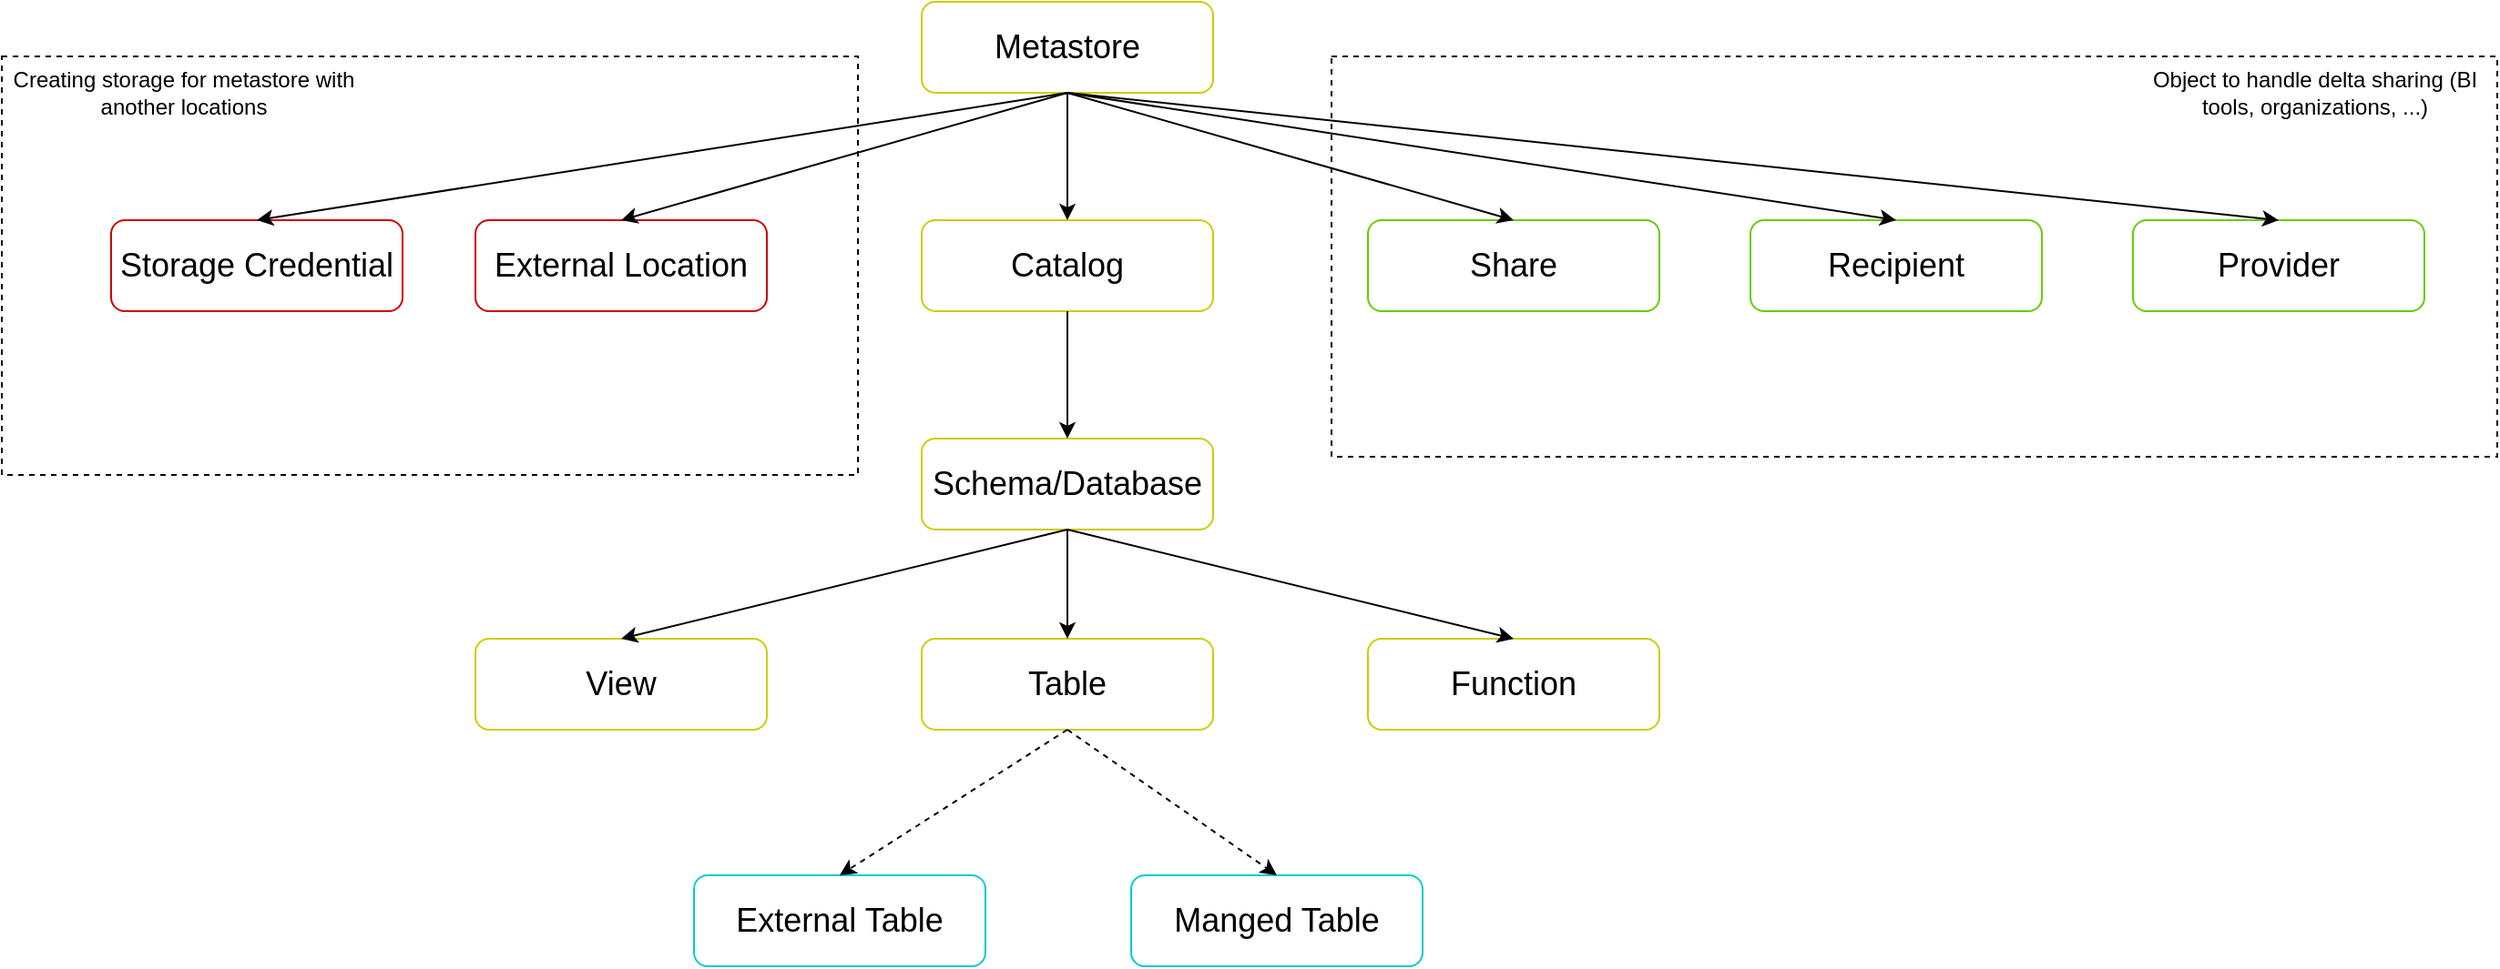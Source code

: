 <mxfile version="21.5.0" type="github" pages="2">
  <diagram name="Unity Catalog" id="8Iy06SS19FX1Xoy_Xd2h">
    <mxGraphModel dx="2899" dy="1137" grid="1" gridSize="10" guides="1" tooltips="1" connect="1" arrows="1" fold="1" page="1" pageScale="1" pageWidth="850" pageHeight="1100" math="0" shadow="0">
      <root>
        <mxCell id="0" />
        <mxCell id="1" parent="0" />
        <mxCell id="ie79eZvBnpZxrHWThNuF-23" value="" style="rounded=0;whiteSpace=wrap;html=1;fillColor=none;dashed=1;" vertex="1" parent="1">
          <mxGeometry x="570" y="160" width="640" height="220" as="geometry" />
        </mxCell>
        <mxCell id="ie79eZvBnpZxrHWThNuF-21" value="" style="rounded=0;whiteSpace=wrap;html=1;fillColor=none;dashed=1;" vertex="1" parent="1">
          <mxGeometry x="-160" y="160" width="470" height="230" as="geometry" />
        </mxCell>
        <mxCell id="ie79eZvBnpZxrHWThNuF-1" value="&lt;font style=&quot;font-size: 18px;&quot;&gt;Metastore&lt;/font&gt;" style="rounded=1;whiteSpace=wrap;html=1;strokeColor=#CCCC00;" vertex="1" parent="1">
          <mxGeometry x="345" y="130" width="160" height="50" as="geometry" />
        </mxCell>
        <mxCell id="ie79eZvBnpZxrHWThNuF-2" value="&lt;font style=&quot;font-size: 18px;&quot;&gt;Catalog&lt;/font&gt;" style="rounded=1;whiteSpace=wrap;html=1;strokeColor=#CCCC00;" vertex="1" parent="1">
          <mxGeometry x="345" y="250" width="160" height="50" as="geometry" />
        </mxCell>
        <mxCell id="ie79eZvBnpZxrHWThNuF-3" value="&lt;font style=&quot;font-size: 18px;&quot;&gt;Schema/Database&lt;/font&gt;" style="rounded=1;whiteSpace=wrap;html=1;strokeColor=#CCCC00;" vertex="1" parent="1">
          <mxGeometry x="345" y="370" width="160" height="50" as="geometry" />
        </mxCell>
        <mxCell id="ie79eZvBnpZxrHWThNuF-4" value="&lt;span style=&quot;font-size: 18px;&quot;&gt;View&lt;/span&gt;" style="rounded=1;whiteSpace=wrap;html=1;strokeColor=#CCCC00;" vertex="1" parent="1">
          <mxGeometry x="100" y="480" width="160" height="50" as="geometry" />
        </mxCell>
        <mxCell id="ie79eZvBnpZxrHWThNuF-5" value="&lt;font style=&quot;font-size: 18px;&quot;&gt;Table&lt;/font&gt;" style="rounded=1;whiteSpace=wrap;html=1;strokeColor=#CCCC00;" vertex="1" parent="1">
          <mxGeometry x="345" y="480" width="160" height="50" as="geometry" />
        </mxCell>
        <mxCell id="ie79eZvBnpZxrHWThNuF-6" value="&lt;font style=&quot;font-size: 18px;&quot;&gt;Function&lt;/font&gt;" style="rounded=1;whiteSpace=wrap;html=1;strokeColor=#CCCC00;" vertex="1" parent="1">
          <mxGeometry x="590" y="480" width="160" height="50" as="geometry" />
        </mxCell>
        <mxCell id="ie79eZvBnpZxrHWThNuF-7" value="&lt;font style=&quot;font-size: 18px;&quot;&gt;External Table&lt;/font&gt;" style="rounded=1;whiteSpace=wrap;html=1;strokeColor=#00CCCC;" vertex="1" parent="1">
          <mxGeometry x="220" y="610" width="160" height="50" as="geometry" />
        </mxCell>
        <mxCell id="ie79eZvBnpZxrHWThNuF-8" value="&lt;font style=&quot;font-size: 18px;&quot;&gt;Manged Table&lt;/font&gt;" style="rounded=1;whiteSpace=wrap;html=1;strokeColor=#00CCCC;" vertex="1" parent="1">
          <mxGeometry x="460" y="610" width="160" height="50" as="geometry" />
        </mxCell>
        <mxCell id="ie79eZvBnpZxrHWThNuF-9" value="" style="endArrow=classic;html=1;rounded=0;exitX=0.5;exitY=1;exitDx=0;exitDy=0;entryX=0.5;entryY=0;entryDx=0;entryDy=0;" edge="1" parent="1" source="ie79eZvBnpZxrHWThNuF-1" target="ie79eZvBnpZxrHWThNuF-2">
          <mxGeometry width="50" height="50" relative="1" as="geometry">
            <mxPoint x="170" y="390" as="sourcePoint" />
            <mxPoint x="220" y="340" as="targetPoint" />
          </mxGeometry>
        </mxCell>
        <mxCell id="ie79eZvBnpZxrHWThNuF-10" value="" style="endArrow=classic;html=1;rounded=0;exitX=0.5;exitY=1;exitDx=0;exitDy=0;entryX=0.5;entryY=0;entryDx=0;entryDy=0;" edge="1" parent="1" source="ie79eZvBnpZxrHWThNuF-2" target="ie79eZvBnpZxrHWThNuF-3">
          <mxGeometry width="50" height="50" relative="1" as="geometry">
            <mxPoint x="590" y="320" as="sourcePoint" />
            <mxPoint x="640" y="270" as="targetPoint" />
          </mxGeometry>
        </mxCell>
        <mxCell id="ie79eZvBnpZxrHWThNuF-11" value="" style="endArrow=classic;html=1;rounded=0;exitX=0.5;exitY=1;exitDx=0;exitDy=0;entryX=0.5;entryY=0;entryDx=0;entryDy=0;" edge="1" parent="1" source="ie79eZvBnpZxrHWThNuF-3" target="ie79eZvBnpZxrHWThNuF-5">
          <mxGeometry width="50" height="50" relative="1" as="geometry">
            <mxPoint x="580" y="340" as="sourcePoint" />
            <mxPoint x="630" y="290" as="targetPoint" />
          </mxGeometry>
        </mxCell>
        <mxCell id="ie79eZvBnpZxrHWThNuF-12" value="" style="endArrow=classic;html=1;rounded=0;exitX=0.5;exitY=1;exitDx=0;exitDy=0;entryX=0.5;entryY=0;entryDx=0;entryDy=0;" edge="1" parent="1" source="ie79eZvBnpZxrHWThNuF-3" target="ie79eZvBnpZxrHWThNuF-4">
          <mxGeometry width="50" height="50" relative="1" as="geometry">
            <mxPoint x="130" y="360" as="sourcePoint" />
            <mxPoint x="180" y="310" as="targetPoint" />
          </mxGeometry>
        </mxCell>
        <mxCell id="ie79eZvBnpZxrHWThNuF-13" value="" style="endArrow=classic;html=1;rounded=0;exitX=0.5;exitY=1;exitDx=0;exitDy=0;entryX=0.5;entryY=0;entryDx=0;entryDy=0;" edge="1" parent="1" source="ie79eZvBnpZxrHWThNuF-3" target="ie79eZvBnpZxrHWThNuF-6">
          <mxGeometry width="50" height="50" relative="1" as="geometry">
            <mxPoint x="700" y="350" as="sourcePoint" />
            <mxPoint x="750" y="300" as="targetPoint" />
          </mxGeometry>
        </mxCell>
        <mxCell id="ie79eZvBnpZxrHWThNuF-14" value="" style="endArrow=classic;html=1;rounded=0;exitX=0.5;exitY=1;exitDx=0;exitDy=0;entryX=0.5;entryY=0;entryDx=0;entryDy=0;dashed=1;" edge="1" parent="1" source="ie79eZvBnpZxrHWThNuF-5" target="ie79eZvBnpZxrHWThNuF-7">
          <mxGeometry width="50" height="50" relative="1" as="geometry">
            <mxPoint x="40" y="660" as="sourcePoint" />
            <mxPoint x="90" y="610" as="targetPoint" />
          </mxGeometry>
        </mxCell>
        <mxCell id="ie79eZvBnpZxrHWThNuF-15" value="" style="endArrow=classic;html=1;rounded=0;exitX=0.5;exitY=1;exitDx=0;exitDy=0;entryX=0.5;entryY=0;entryDx=0;entryDy=0;dashed=1;" edge="1" parent="1" source="ie79eZvBnpZxrHWThNuF-5" target="ie79eZvBnpZxrHWThNuF-8">
          <mxGeometry width="50" height="50" relative="1" as="geometry">
            <mxPoint x="610" y="620" as="sourcePoint" />
            <mxPoint x="660" y="570" as="targetPoint" />
          </mxGeometry>
        </mxCell>
        <mxCell id="ie79eZvBnpZxrHWThNuF-16" value="&lt;span style=&quot;font-size: 18px;&quot;&gt;External Location&lt;/span&gt;" style="rounded=1;whiteSpace=wrap;html=1;strokeColor=#CC0000;" vertex="1" parent="1">
          <mxGeometry x="100" y="250" width="160" height="50" as="geometry" />
        </mxCell>
        <mxCell id="ie79eZvBnpZxrHWThNuF-17" value="&lt;font style=&quot;font-size: 18px;&quot;&gt;Storage Credential&lt;/font&gt;" style="rounded=1;whiteSpace=wrap;html=1;strokeColor=#CC0000;" vertex="1" parent="1">
          <mxGeometry x="-100" y="250" width="160" height="50" as="geometry" />
        </mxCell>
        <mxCell id="ie79eZvBnpZxrHWThNuF-18" value="&lt;span style=&quot;font-size: 18px;&quot;&gt;Share&lt;/span&gt;" style="rounded=1;whiteSpace=wrap;html=1;strokeColor=#66CC00;" vertex="1" parent="1">
          <mxGeometry x="590" y="250" width="160" height="50" as="geometry" />
        </mxCell>
        <mxCell id="ie79eZvBnpZxrHWThNuF-19" value="&lt;span style=&quot;font-size: 18px;&quot;&gt;Recipient&lt;/span&gt;" style="rounded=1;whiteSpace=wrap;html=1;strokeColor=#66CC00;" vertex="1" parent="1">
          <mxGeometry x="800" y="250" width="160" height="50" as="geometry" />
        </mxCell>
        <mxCell id="ie79eZvBnpZxrHWThNuF-20" value="&lt;span style=&quot;font-size: 18px;&quot;&gt;Provider&lt;/span&gt;" style="rounded=1;whiteSpace=wrap;html=1;strokeColor=#66CC00;" vertex="1" parent="1">
          <mxGeometry x="1010" y="250" width="160" height="50" as="geometry" />
        </mxCell>
        <mxCell id="ie79eZvBnpZxrHWThNuF-22" value="Creating storage for metastore with another locations" style="text;html=1;strokeColor=none;fillColor=none;align=center;verticalAlign=middle;whiteSpace=wrap;rounded=0;" vertex="1" parent="1">
          <mxGeometry x="-160" y="160" width="200" height="40" as="geometry" />
        </mxCell>
        <mxCell id="ie79eZvBnpZxrHWThNuF-24" value="Object to handle delta sharing (BI tools, organizations, ...)" style="text;html=1;strokeColor=none;fillColor=none;align=center;verticalAlign=middle;whiteSpace=wrap;rounded=0;" vertex="1" parent="1">
          <mxGeometry x="1010" y="160" width="200" height="40" as="geometry" />
        </mxCell>
        <mxCell id="4sJkw9c7WhEBbl60jcr2-1" value="" style="endArrow=classic;html=1;rounded=0;exitX=0.5;exitY=1;exitDx=0;exitDy=0;entryX=0.5;entryY=0;entryDx=0;entryDy=0;" edge="1" parent="1" source="ie79eZvBnpZxrHWThNuF-1" target="ie79eZvBnpZxrHWThNuF-17">
          <mxGeometry width="50" height="50" relative="1" as="geometry">
            <mxPoint x="60" y="450" as="sourcePoint" />
            <mxPoint x="110" y="400" as="targetPoint" />
          </mxGeometry>
        </mxCell>
        <mxCell id="4sJkw9c7WhEBbl60jcr2-2" value="" style="endArrow=classic;html=1;rounded=0;exitX=0.5;exitY=1;exitDx=0;exitDy=0;entryX=0.5;entryY=0;entryDx=0;entryDy=0;" edge="1" parent="1" source="ie79eZvBnpZxrHWThNuF-1" target="ie79eZvBnpZxrHWThNuF-16">
          <mxGeometry width="50" height="50" relative="1" as="geometry">
            <mxPoint x="20" y="470" as="sourcePoint" />
            <mxPoint x="70" y="420" as="targetPoint" />
          </mxGeometry>
        </mxCell>
        <mxCell id="4sJkw9c7WhEBbl60jcr2-3" value="" style="endArrow=classic;html=1;rounded=0;exitX=0.5;exitY=1;exitDx=0;exitDy=0;entryX=0.5;entryY=0;entryDx=0;entryDy=0;" edge="1" parent="1" source="ie79eZvBnpZxrHWThNuF-1" target="ie79eZvBnpZxrHWThNuF-18">
          <mxGeometry width="50" height="50" relative="1" as="geometry">
            <mxPoint x="650" y="420" as="sourcePoint" />
            <mxPoint x="700" y="370" as="targetPoint" />
          </mxGeometry>
        </mxCell>
        <mxCell id="4sJkw9c7WhEBbl60jcr2-4" value="" style="endArrow=classic;html=1;rounded=0;exitX=0.5;exitY=1;exitDx=0;exitDy=0;entryX=0.5;entryY=0;entryDx=0;entryDy=0;" edge="1" parent="1" source="ie79eZvBnpZxrHWThNuF-1" target="ie79eZvBnpZxrHWThNuF-19">
          <mxGeometry width="50" height="50" relative="1" as="geometry">
            <mxPoint x="670" y="90" as="sourcePoint" />
            <mxPoint x="720" y="40" as="targetPoint" />
          </mxGeometry>
        </mxCell>
        <mxCell id="4sJkw9c7WhEBbl60jcr2-5" value="" style="endArrow=classic;html=1;rounded=0;exitX=0.5;exitY=1;exitDx=0;exitDy=0;entryX=0.5;entryY=0;entryDx=0;entryDy=0;" edge="1" parent="1" source="ie79eZvBnpZxrHWThNuF-1" target="ie79eZvBnpZxrHWThNuF-20">
          <mxGeometry width="50" height="50" relative="1" as="geometry">
            <mxPoint x="600" y="100" as="sourcePoint" />
            <mxPoint x="650" y="50" as="targetPoint" />
          </mxGeometry>
        </mxCell>
      </root>
    </mxGraphModel>
  </diagram>
  <diagram id="4_BK8kUQvxJnJ6CrshHO" name="unity-catalog-structure-diagram">
    <mxGraphModel dx="2537" dy="936" grid="1" gridSize="10" guides="1" tooltips="1" connect="1" arrows="1" fold="1" page="1" pageScale="1" pageWidth="850" pageHeight="1100" math="0" shadow="0">
      <root>
        <mxCell id="0" />
        <mxCell id="1" parent="0" />
        <mxCell id="Oq0fLlk_WREyl2yHqlF5-38" value="" style="rounded=0;whiteSpace=wrap;html=1;fillColor=none;dashed=1;" vertex="1" parent="1">
          <mxGeometry x="-20" y="50" width="1310" height="150" as="geometry" />
        </mxCell>
        <mxCell id="Oq0fLlk_WREyl2yHqlF5-1" value="&lt;font style=&quot;font-size: 18px;&quot;&gt;EPOST_ANALYTICS_NPE&lt;/font&gt;" style="rounded=1;whiteSpace=wrap;html=1;strokeColor=#CCCC00;" vertex="1" parent="1">
          <mxGeometry x="25" y="120" width="240" height="50" as="geometry" />
        </mxCell>
        <mxCell id="Oq0fLlk_WREyl2yHqlF5-2" value="&lt;font style=&quot;font-size: 18px;&quot;&gt;EPOST_ANALYTICS_PROD&lt;/font&gt;" style="rounded=1;whiteSpace=wrap;html=1;strokeColor=#CCCC00;" vertex="1" parent="1">
          <mxGeometry x="495" y="120" width="240" height="50" as="geometry" />
        </mxCell>
        <mxCell id="Oq0fLlk_WREyl2yHqlF5-3" value="&lt;font style=&quot;font-size: 18px;&quot;&gt;EPOST_ANALYTICS_DEV&lt;/font&gt;" style="rounded=1;whiteSpace=wrap;html=1;strokeColor=#CCCC00;" vertex="1" parent="1">
          <mxGeometry x="975" y="120" width="240" height="50" as="geometry" />
        </mxCell>
        <mxCell id="Oq0fLlk_WREyl2yHqlF5-4" value="&lt;font style=&quot;font-size: 18px;&quot;&gt;Metastore&lt;/font&gt;" style="text;html=1;strokeColor=none;fillColor=none;align=center;verticalAlign=middle;whiteSpace=wrap;rounded=0;" vertex="1" parent="1">
          <mxGeometry x="-130" y="10" width="100" height="30" as="geometry" />
        </mxCell>
        <mxCell id="Oq0fLlk_WREyl2yHqlF5-5" value="&lt;font style=&quot;font-size: 18px;&quot;&gt;EPOST_ANALYTICS_CATALOG&lt;/font&gt;" style="rounded=1;whiteSpace=wrap;html=1;strokeColor=#CCCC00;" vertex="1" parent="1">
          <mxGeometry y="290" width="290" height="50" as="geometry" />
        </mxCell>
        <mxCell id="Oq0fLlk_WREyl2yHqlF5-6" value="&lt;font style=&quot;font-size: 18px;&quot;&gt;EPOST_ANALYTICS_CATALOG&lt;/font&gt;" style="rounded=1;whiteSpace=wrap;html=1;strokeColor=#CCCC00;" vertex="1" parent="1">
          <mxGeometry x="470" y="290" width="290" height="50" as="geometry" />
        </mxCell>
        <mxCell id="Oq0fLlk_WREyl2yHqlF5-7" value="&lt;font style=&quot;font-size: 18px;&quot;&gt;EPOST_ANALYTICS_CATALOG&lt;/font&gt;" style="rounded=1;whiteSpace=wrap;html=1;strokeColor=#CCCC00;" vertex="1" parent="1">
          <mxGeometry x="950" y="290" width="290" height="50" as="geometry" />
        </mxCell>
        <mxCell id="Oq0fLlk_WREyl2yHqlF5-8" value="&lt;font style=&quot;font-size: 18px;&quot;&gt;Bronze_zone&lt;/font&gt;" style="rounded=1;whiteSpace=wrap;html=1;strokeColor=#CCCC00;" vertex="1" parent="1">
          <mxGeometry x="-50" y="410" width="150" height="50" as="geometry" />
        </mxCell>
        <mxCell id="Oq0fLlk_WREyl2yHqlF5-10" value="&lt;font style=&quot;font-size: 18px;&quot;&gt;Silver_zone&lt;/font&gt;" style="rounded=1;whiteSpace=wrap;html=1;strokeColor=#CCCC00;" vertex="1" parent="1">
          <mxGeometry x="200" y="410" width="150" height="50" as="geometry" />
        </mxCell>
        <mxCell id="Oq0fLlk_WREyl2yHqlF5-11" value="&lt;font style=&quot;font-size: 18px;&quot;&gt;Tables&lt;/font&gt;" style="rounded=1;whiteSpace=wrap;html=1;strokeColor=#CCCC00;" vertex="1" parent="1">
          <mxGeometry x="-50" y="530" width="150" height="50" as="geometry" />
        </mxCell>
        <mxCell id="Oq0fLlk_WREyl2yHqlF5-12" value="&lt;font style=&quot;font-size: 18px;&quot;&gt;Tables&lt;/font&gt;" style="rounded=1;whiteSpace=wrap;html=1;strokeColor=#CCCC00;" vertex="1" parent="1">
          <mxGeometry x="200" y="530" width="150" height="50" as="geometry" />
        </mxCell>
        <mxCell id="Oq0fLlk_WREyl2yHqlF5-13" value="&lt;font style=&quot;font-size: 18px;&quot;&gt;Bronze_zone&lt;/font&gt;" style="rounded=1;whiteSpace=wrap;html=1;strokeColor=#CCCC00;" vertex="1" parent="1">
          <mxGeometry x="415" y="410" width="150" height="50" as="geometry" />
        </mxCell>
        <mxCell id="Oq0fLlk_WREyl2yHqlF5-14" value="&lt;font style=&quot;font-size: 18px;&quot;&gt;Silver_zone&lt;/font&gt;" style="rounded=1;whiteSpace=wrap;html=1;strokeColor=#CCCC00;" vertex="1" parent="1">
          <mxGeometry x="665" y="410" width="150" height="50" as="geometry" />
        </mxCell>
        <mxCell id="Oq0fLlk_WREyl2yHqlF5-15" value="&lt;font style=&quot;font-size: 18px;&quot;&gt;Tables&lt;/font&gt;" style="rounded=1;whiteSpace=wrap;html=1;strokeColor=#CCCC00;" vertex="1" parent="1">
          <mxGeometry x="415" y="530" width="150" height="50" as="geometry" />
        </mxCell>
        <mxCell id="Oq0fLlk_WREyl2yHqlF5-16" value="&lt;font style=&quot;font-size: 18px;&quot;&gt;Tables&lt;/font&gt;" style="rounded=1;whiteSpace=wrap;html=1;strokeColor=#CCCC00;" vertex="1" parent="1">
          <mxGeometry x="665" y="530" width="150" height="50" as="geometry" />
        </mxCell>
        <mxCell id="Oq0fLlk_WREyl2yHqlF5-17" value="&lt;font style=&quot;font-size: 18px;&quot;&gt;Bronze_zone&lt;/font&gt;" style="rounded=1;whiteSpace=wrap;html=1;strokeColor=#CCCC00;" vertex="1" parent="1">
          <mxGeometry x="895" y="410" width="150" height="50" as="geometry" />
        </mxCell>
        <mxCell id="Oq0fLlk_WREyl2yHqlF5-18" value="&lt;font style=&quot;font-size: 18px;&quot;&gt;Silver_zone&lt;/font&gt;" style="rounded=1;whiteSpace=wrap;html=1;strokeColor=#CCCC00;" vertex="1" parent="1">
          <mxGeometry x="1145" y="410" width="150" height="50" as="geometry" />
        </mxCell>
        <mxCell id="Oq0fLlk_WREyl2yHqlF5-19" value="&lt;font style=&quot;font-size: 18px;&quot;&gt;Tables&lt;/font&gt;" style="rounded=1;whiteSpace=wrap;html=1;strokeColor=#CCCC00;" vertex="1" parent="1">
          <mxGeometry x="895" y="530" width="150" height="50" as="geometry" />
        </mxCell>
        <mxCell id="Oq0fLlk_WREyl2yHqlF5-20" value="&lt;font style=&quot;font-size: 18px;&quot;&gt;Tables&lt;/font&gt;" style="rounded=1;whiteSpace=wrap;html=1;strokeColor=#CCCC00;" vertex="1" parent="1">
          <mxGeometry x="1145" y="530" width="150" height="50" as="geometry" />
        </mxCell>
        <mxCell id="Oq0fLlk_WREyl2yHqlF5-21" value="&lt;font style=&quot;font-size: 18px;&quot;&gt;Catalog&lt;/font&gt;" style="text;html=1;strokeColor=none;fillColor=none;align=center;verticalAlign=middle;whiteSpace=wrap;rounded=0;" vertex="1" parent="1">
          <mxGeometry x="-90" y="240" width="100" height="30" as="geometry" />
        </mxCell>
        <mxCell id="Oq0fLlk_WREyl2yHqlF5-22" value="&lt;font style=&quot;font-size: 18px;&quot;&gt;Schema&lt;/font&gt;" style="text;html=1;strokeColor=none;fillColor=none;align=center;verticalAlign=middle;whiteSpace=wrap;rounded=0;" vertex="1" parent="1">
          <mxGeometry x="-120" y="370" width="100" height="30" as="geometry" />
        </mxCell>
        <mxCell id="Oq0fLlk_WREyl2yHqlF5-23" value="" style="endArrow=classic;html=1;rounded=0;exitX=0.5;exitY=1;exitDx=0;exitDy=0;entryX=0.5;entryY=0;entryDx=0;entryDy=0;" edge="1" parent="1" source="Oq0fLlk_WREyl2yHqlF5-1" target="Oq0fLlk_WREyl2yHqlF5-5">
          <mxGeometry width="50" height="50" relative="1" as="geometry">
            <mxPoint x="-180" y="340" as="sourcePoint" />
            <mxPoint x="-130" y="290" as="targetPoint" />
          </mxGeometry>
        </mxCell>
        <mxCell id="Oq0fLlk_WREyl2yHqlF5-24" value="" style="endArrow=classic;html=1;rounded=0;exitX=0.5;exitY=1;exitDx=0;exitDy=0;entryX=0.5;entryY=0;entryDx=0;entryDy=0;" edge="1" parent="1" source="Oq0fLlk_WREyl2yHqlF5-2" target="Oq0fLlk_WREyl2yHqlF5-6">
          <mxGeometry width="50" height="50" relative="1" as="geometry">
            <mxPoint x="320" y="150" as="sourcePoint" />
            <mxPoint x="370" y="100" as="targetPoint" />
          </mxGeometry>
        </mxCell>
        <mxCell id="Oq0fLlk_WREyl2yHqlF5-25" value="" style="endArrow=classic;html=1;rounded=0;exitX=0.5;exitY=1;exitDx=0;exitDy=0;entryX=0.5;entryY=0;entryDx=0;entryDy=0;" edge="1" parent="1" source="Oq0fLlk_WREyl2yHqlF5-3" target="Oq0fLlk_WREyl2yHqlF5-7">
          <mxGeometry width="50" height="50" relative="1" as="geometry">
            <mxPoint x="850" y="90" as="sourcePoint" />
            <mxPoint x="900" y="40" as="targetPoint" />
          </mxGeometry>
        </mxCell>
        <mxCell id="Oq0fLlk_WREyl2yHqlF5-26" value="" style="endArrow=classic;html=1;rounded=0;exitX=0.5;exitY=1;exitDx=0;exitDy=0;entryX=0.5;entryY=0;entryDx=0;entryDy=0;" edge="1" parent="1" source="Oq0fLlk_WREyl2yHqlF5-5" target="Oq0fLlk_WREyl2yHqlF5-8">
          <mxGeometry width="50" height="50" relative="1" as="geometry">
            <mxPoint x="-190" y="340" as="sourcePoint" />
            <mxPoint x="-140" y="290" as="targetPoint" />
          </mxGeometry>
        </mxCell>
        <mxCell id="Oq0fLlk_WREyl2yHqlF5-27" value="" style="endArrow=classic;html=1;rounded=0;exitX=0.5;exitY=1;exitDx=0;exitDy=0;entryX=0.5;entryY=0;entryDx=0;entryDy=0;" edge="1" parent="1" source="Oq0fLlk_WREyl2yHqlF5-5" target="Oq0fLlk_WREyl2yHqlF5-10">
          <mxGeometry width="50" height="50" relative="1" as="geometry">
            <mxPoint x="-110" y="360" as="sourcePoint" />
            <mxPoint x="-60" y="310" as="targetPoint" />
          </mxGeometry>
        </mxCell>
        <mxCell id="Oq0fLlk_WREyl2yHqlF5-28" value="" style="endArrow=classic;html=1;rounded=0;exitX=0.5;exitY=1;exitDx=0;exitDy=0;entryX=0.5;entryY=0;entryDx=0;entryDy=0;" edge="1" parent="1" source="Oq0fLlk_WREyl2yHqlF5-6" target="Oq0fLlk_WREyl2yHqlF5-13">
          <mxGeometry width="50" height="50" relative="1" as="geometry">
            <mxPoint x="650" y="390" as="sourcePoint" />
            <mxPoint x="715" y="700" as="targetPoint" />
          </mxGeometry>
        </mxCell>
        <mxCell id="Oq0fLlk_WREyl2yHqlF5-29" value="" style="endArrow=classic;html=1;rounded=0;exitX=0.5;exitY=1;exitDx=0;exitDy=0;entryX=0.5;entryY=0;entryDx=0;entryDy=0;" edge="1" parent="1" source="Oq0fLlk_WREyl2yHqlF5-6" target="Oq0fLlk_WREyl2yHqlF5-14">
          <mxGeometry width="50" height="50" relative="1" as="geometry">
            <mxPoint x="620" y="650" as="sourcePoint" />
            <mxPoint x="670" y="600" as="targetPoint" />
          </mxGeometry>
        </mxCell>
        <mxCell id="Oq0fLlk_WREyl2yHqlF5-30" value="" style="endArrow=classic;html=1;rounded=0;exitX=0.5;exitY=1;exitDx=0;exitDy=0;entryX=0.5;entryY=0;entryDx=0;entryDy=0;" edge="1" parent="1" source="Oq0fLlk_WREyl2yHqlF5-7" target="Oq0fLlk_WREyl2yHqlF5-17">
          <mxGeometry width="50" height="50" relative="1" as="geometry">
            <mxPoint x="770" y="660" as="sourcePoint" />
            <mxPoint x="820" y="610" as="targetPoint" />
          </mxGeometry>
        </mxCell>
        <mxCell id="Oq0fLlk_WREyl2yHqlF5-31" value="" style="endArrow=classic;html=1;rounded=0;exitX=0.5;exitY=1;exitDx=0;exitDy=0;entryX=0.5;entryY=0;entryDx=0;entryDy=0;" edge="1" parent="1" source="Oq0fLlk_WREyl2yHqlF5-7" target="Oq0fLlk_WREyl2yHqlF5-18">
          <mxGeometry width="50" height="50" relative="1" as="geometry">
            <mxPoint x="840" y="730" as="sourcePoint" />
            <mxPoint x="890" y="680" as="targetPoint" />
          </mxGeometry>
        </mxCell>
        <mxCell id="Oq0fLlk_WREyl2yHqlF5-32" value="" style="endArrow=classic;html=1;rounded=0;exitX=0.5;exitY=1;exitDx=0;exitDy=0;entryX=0.5;entryY=0;entryDx=0;entryDy=0;" edge="1" parent="1" source="Oq0fLlk_WREyl2yHqlF5-8" target="Oq0fLlk_WREyl2yHqlF5-11">
          <mxGeometry width="50" height="50" relative="1" as="geometry">
            <mxPoint x="10" y="690" as="sourcePoint" />
            <mxPoint x="60" y="640" as="targetPoint" />
          </mxGeometry>
        </mxCell>
        <mxCell id="Oq0fLlk_WREyl2yHqlF5-33" value="" style="endArrow=classic;html=1;rounded=0;exitX=0.5;exitY=1;exitDx=0;exitDy=0;entryX=0.5;entryY=0;entryDx=0;entryDy=0;" edge="1" parent="1" source="Oq0fLlk_WREyl2yHqlF5-10" target="Oq0fLlk_WREyl2yHqlF5-12">
          <mxGeometry width="50" height="50" relative="1" as="geometry">
            <mxPoint x="330" y="700" as="sourcePoint" />
            <mxPoint x="380" y="650" as="targetPoint" />
          </mxGeometry>
        </mxCell>
        <mxCell id="Oq0fLlk_WREyl2yHqlF5-34" value="" style="endArrow=classic;html=1;rounded=0;exitX=0.5;exitY=1;exitDx=0;exitDy=0;entryX=0.5;entryY=0;entryDx=0;entryDy=0;" edge="1" parent="1" source="Oq0fLlk_WREyl2yHqlF5-13" target="Oq0fLlk_WREyl2yHqlF5-15">
          <mxGeometry width="50" height="50" relative="1" as="geometry">
            <mxPoint x="540" y="730" as="sourcePoint" />
            <mxPoint x="580" y="680" as="targetPoint" />
          </mxGeometry>
        </mxCell>
        <mxCell id="Oq0fLlk_WREyl2yHqlF5-35" value="" style="endArrow=classic;html=1;rounded=0;exitX=0.5;exitY=1;exitDx=0;exitDy=0;entryX=0.5;entryY=0;entryDx=0;entryDy=0;" edge="1" parent="1" source="Oq0fLlk_WREyl2yHqlF5-14" target="Oq0fLlk_WREyl2yHqlF5-16">
          <mxGeometry width="50" height="50" relative="1" as="geometry">
            <mxPoint x="680" y="700" as="sourcePoint" />
            <mxPoint x="730" y="650" as="targetPoint" />
          </mxGeometry>
        </mxCell>
        <mxCell id="Oq0fLlk_WREyl2yHqlF5-36" value="" style="endArrow=classic;html=1;rounded=0;exitX=0.5;exitY=1;exitDx=0;exitDy=0;entryX=0.5;entryY=0;entryDx=0;entryDy=0;" edge="1" parent="1" source="Oq0fLlk_WREyl2yHqlF5-17" target="Oq0fLlk_WREyl2yHqlF5-19">
          <mxGeometry width="50" height="50" relative="1" as="geometry">
            <mxPoint x="950" y="670" as="sourcePoint" />
            <mxPoint x="1000" y="620" as="targetPoint" />
          </mxGeometry>
        </mxCell>
        <mxCell id="Oq0fLlk_WREyl2yHqlF5-37" value="" style="endArrow=classic;html=1;rounded=0;exitX=0.5;exitY=1;exitDx=0;exitDy=0;entryX=0.5;entryY=0;entryDx=0;entryDy=0;" edge="1" parent="1" source="Oq0fLlk_WREyl2yHqlF5-18" target="Oq0fLlk_WREyl2yHqlF5-20">
          <mxGeometry width="50" height="50" relative="1" as="geometry">
            <mxPoint x="1120" y="670" as="sourcePoint" />
            <mxPoint x="1170" y="620" as="targetPoint" />
          </mxGeometry>
        </mxCell>
        <mxCell id="Oq0fLlk_WREyl2yHqlF5-40" value="&lt;font style=&quot;font-size: 14px;&quot;&gt;workspace for each enviroment&lt;/font&gt;" style="text;html=1;strokeColor=none;fillColor=none;align=center;verticalAlign=middle;whiteSpace=wrap;rounded=0;" vertex="1" parent="1">
          <mxGeometry x="-20" y="50" width="220" height="40" as="geometry" />
        </mxCell>
      </root>
    </mxGraphModel>
  </diagram>
</mxfile>
